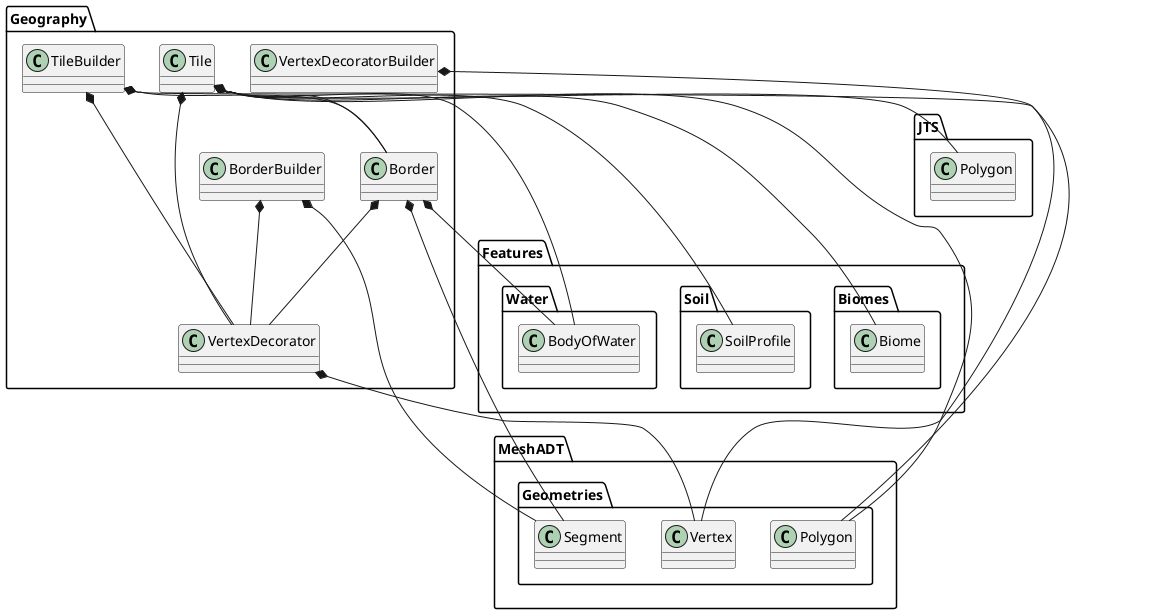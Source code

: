@startuml

package Geography {

  class Border
  class BorderBuilder
  class Tile
  class TileBuilder
  class VertexDecorator
  class VertexDecoratorBuilder

}

package MeshADT {

  class Geometries.Segment
  class Geometries.Polygon
  class Geometries.Vertex

}

package Geography {

  class Border
  class Tile
  class VertexDecorator

}

package Features {

  class Water.BodyOfWater
  class Soil.SoilProfile
  class Biomes.Biome

}

package JTS {

  class Polygon

}

Border *-- MeshADT.Geometries.Segment
Border *-- Geography.VertexDecorator
Border *-- Features.Water.BodyOfWater

BorderBuilder *-- MeshADT.Geometries.Segment
BorderBuilder *-- Geography.VertexDecorator

Tile *-- MeshADT.Geometries.Polygon
Tile *-- Geography.Border
Tile *-- Geography.VertexDecorator
Tile *-- JTS.Polygon
Tile *-- Features.Water.BodyOfWater
Tile *-- Features.Soil.SoilProfile
Tile *-- Features.Biomes.Biome

TileBuilder *-- Geography.Border
TileBuilder *-- Geography.VertexDecorator
TileBuilder *-- MeshADT.Geometries.Polygon

VertexDecorator *-- MeshADT.Geometries.Vertex

VertexDecoratorBuilder *-- MeshADT.Geometries.Vertex



@enduml